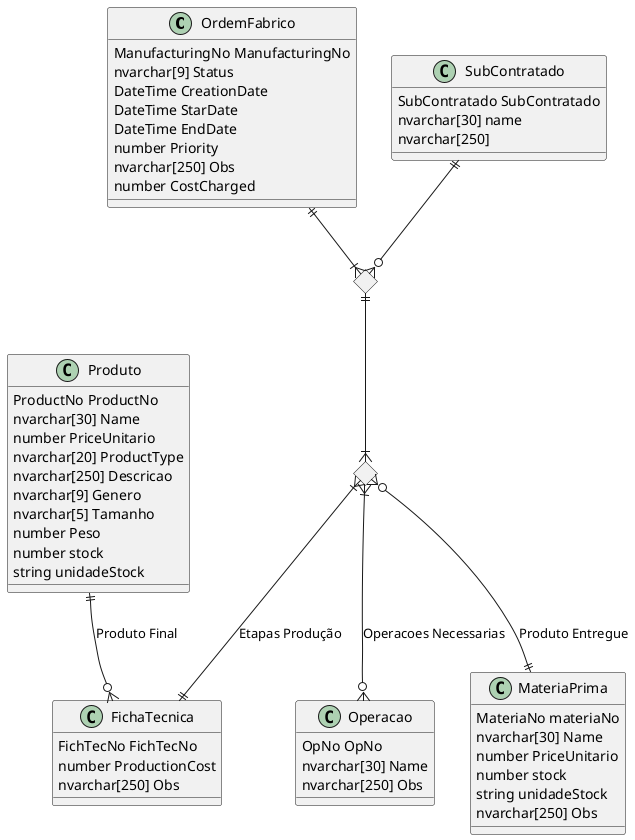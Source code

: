 @startuml tableBD


class OrdemFabrico {
    ManufacturingNo ManufacturingNo
    nvarchar[9] Status 
    DateTime CreationDate
    DateTime StarDate
    DateTime EndDate
    number Priority
    nvarchar[250] Obs
    number CostCharged
}   

class Produto {
    ProductNo ProductNo
    nvarchar[30] Name 
    number PriceUnitario 
    nvarchar[20] ProductType
    nvarchar[250] Descricao
    nvarchar[9] Genero
    nvarchar[5] Tamanho
    number Peso
    number stock 
    string unidadeStock
}

class MateriaPrima {
    MateriaNo materiaNo
    nvarchar[30] Name
    number PriceUnitario
    number stock 
    string unidadeStock
    nvarchar[250] Obs
}

class FichaTecnica {
    FichTecNo FichTecNo 
    number ProductionCost 
    nvarchar[250] Obs
}

class Operacao {
    OpNo OpNo
    nvarchar[30] Name 
    nvarchar[250] Obs
}

class SubContratado {
    SubContratado SubContratado
    nvarchar[30] name
    nvarchar[250]
}

<> EtapaProducao

<> EtapasOrdem

/'
Relacionamento Etapa Producao
'/
EtapaProducao }|--|| FichaTecnica: Etapas Produção
EtapaProducao }|--o{ Operacao: Operacoes Necessarias
EtapaProducao }o--|| MateriaPrima: Produto Entregue

SubContratado ||--o{ EtapasOrdem
EtapasOrdem ||--|{ EtapaProducao
OrdemFabrico ||--|{ EtapasOrdem

/'
Relacionamentos do Produto
'/
Produto ||--o{ FichaTecnica: Produto Final


@enduml